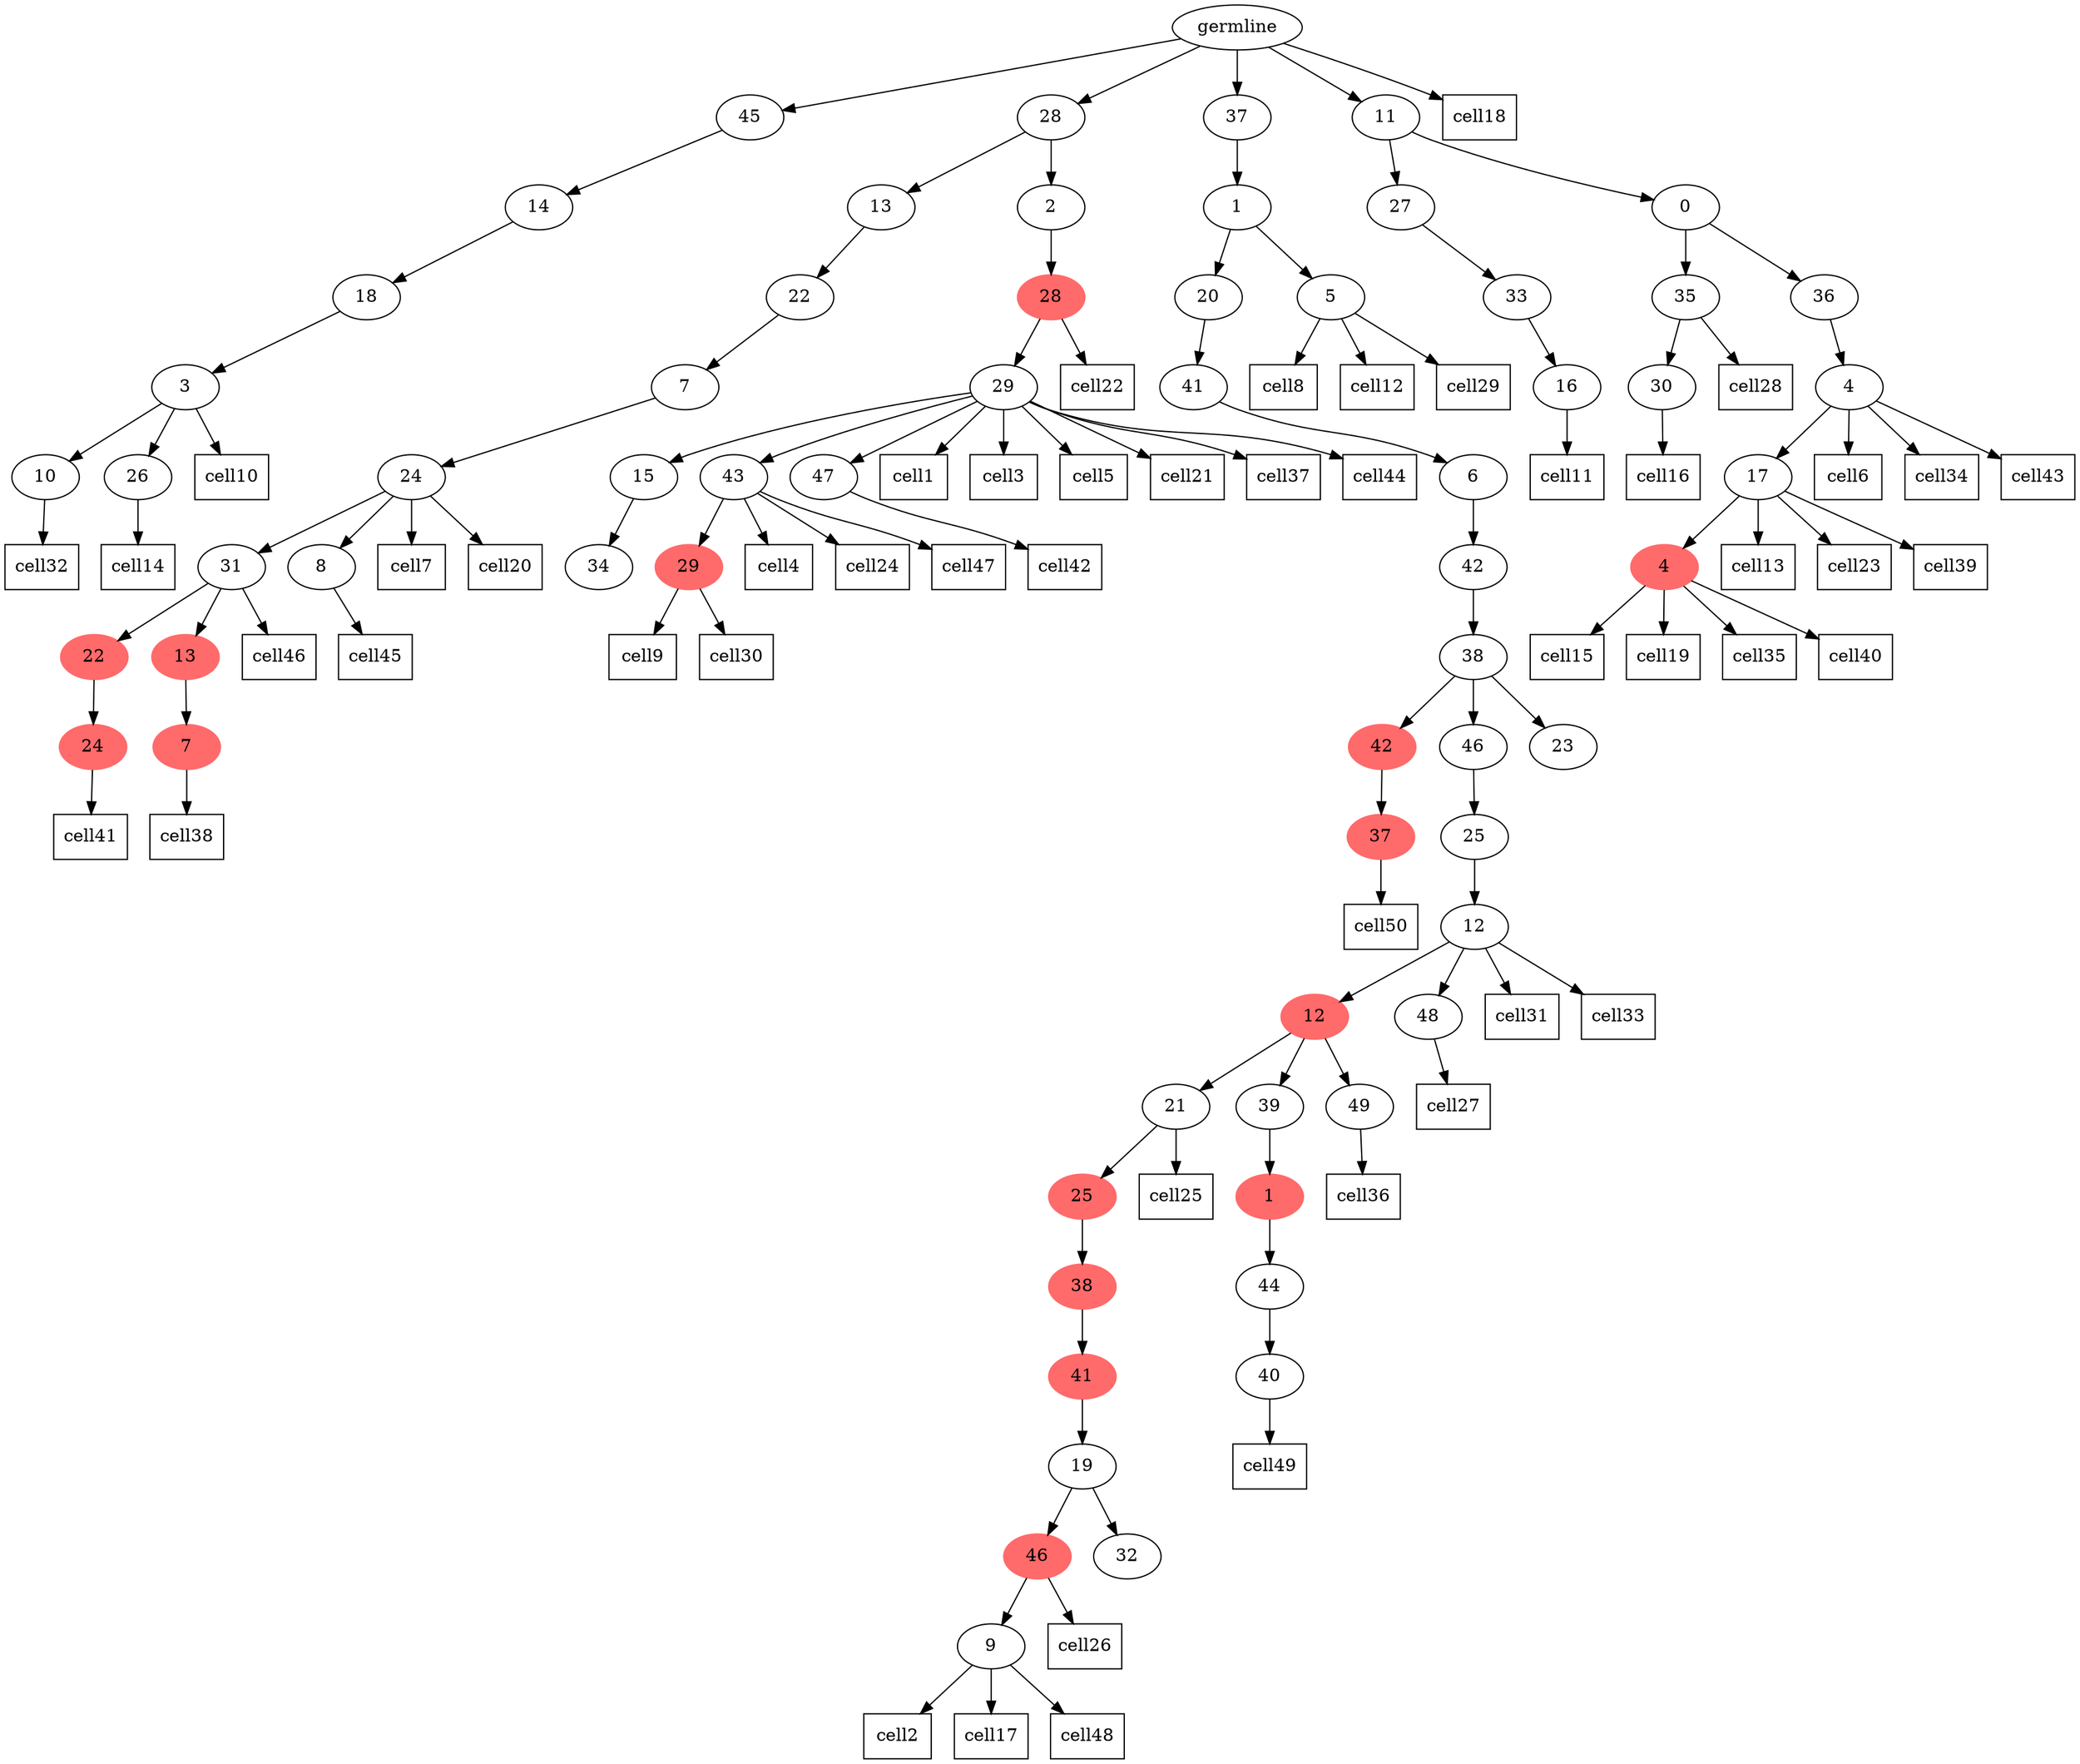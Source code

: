 digraph g {
	"63" -> "64";
	"64" [label="10"];
	"63" -> "65";
	"65" [label="26"];
	"62" -> "63";
	"63" [label="3"];
	"61" -> "62";
	"62" [label="18"];
	"60" -> "61";
	"61" [label="14"];
	"58" -> "59";
	"59" [color=indianred1, style=filled, label="24"];
	"56" -> "57";
	"57" [color=indianred1, style=filled, label="7"];
	"55" -> "56";
	"56" [color=indianred1, style=filled, label="13"];
	"55" -> "58";
	"58" [color=indianred1, style=filled, label="22"];
	"53" -> "54";
	"54" [label="8"];
	"53" -> "55";
	"55" [label="31"];
	"52" -> "53";
	"53" [label="24"];
	"51" -> "52";
	"52" [label="7"];
	"50" -> "51";
	"51" [label="22"];
	"48" -> "49";
	"49" [label="34"];
	"46" -> "47";
	"47" [color=indianred1, style=filled, label="29"];
	"44" -> "45";
	"45" [label="47"];
	"44" -> "46";
	"46" [label="43"];
	"44" -> "48";
	"48" [label="15"];
	"43" -> "44";
	"44" [label="29"];
	"42" -> "43";
	"43" [color=indianred1, style=filled, label="28"];
	"41" -> "42";
	"42" [label="2"];
	"41" -> "50";
	"50" [label="13"];
	"38" -> "39";
	"39" [color=indianred1, style=filled, label="37"];
	"34" -> "35";
	"35" [label="9"];
	"33" -> "34";
	"34" [color=indianred1, style=filled, label="46"];
	"33" -> "36";
	"36" [label="32"];
	"32" -> "33";
	"33" [label="19"];
	"31" -> "32";
	"32" [color=indianred1, style=filled, label="41"];
	"30" -> "31";
	"31" [color=indianred1, style=filled, label="38"];
	"29" -> "30";
	"30" [color=indianred1, style=filled, label="25"];
	"27" -> "28";
	"28" [label="40"];
	"26" -> "27";
	"27" [label="44"];
	"25" -> "26";
	"26" [color=indianred1, style=filled, label="1"];
	"23" -> "24";
	"24" [label="49"];
	"23" -> "25";
	"25" [label="39"];
	"23" -> "29";
	"29" [label="21"];
	"21" -> "22";
	"22" [label="48"];
	"21" -> "23";
	"23" [color=indianred1, style=filled, label="12"];
	"20" -> "21";
	"21" [label="12"];
	"19" -> "20";
	"20" [label="25"];
	"18" -> "19";
	"19" [label="46"];
	"18" -> "37";
	"37" [label="23"];
	"18" -> "38";
	"38" [color=indianred1, style=filled, label="42"];
	"17" -> "18";
	"18" [label="38"];
	"16" -> "17";
	"17" [label="42"];
	"15" -> "16";
	"16" [label="6"];
	"14" -> "15";
	"15" [label="41"];
	"13" -> "14";
	"14" [label="20"];
	"13" -> "40";
	"40" [label="5"];
	"12" -> "13";
	"13" [label="1"];
	"10" -> "11";
	"11" [label="16"];
	"9" -> "10";
	"10" [label="33"];
	"7" -> "8";
	"8" [label="30"];
	"5" -> "6";
	"6" [color=indianred1, style=filled, label="4"];
	"4" -> "5";
	"5" [label="17"];
	"3" -> "4";
	"4" [label="4"];
	"2" -> "3";
	"3" [label="36"];
	"2" -> "7";
	"7" [label="35"];
	"1" -> "2";
	"2" [label="0"];
	"1" -> "9";
	"9" [label="27"];
	"0" -> "1";
	"1" [label="11"];
	"0" -> "12";
	"12" [label="37"];
	"0" -> "41";
	"41" [label="28"];
	"0" -> "60";
	"60" [label="45"];
	"0" [label="germline"];
	"44" -> cell1;
	cell1 [shape=box]
	"35" -> cell2;
	cell2 [shape=box]
	"44" -> cell3;
	cell3 [shape=box]
	"46" -> cell4;
	cell4 [shape=box]
	"44" -> cell5;
	cell5 [shape=box]
	"4" -> cell6;
	cell6 [shape=box]
	"53" -> cell7;
	cell7 [shape=box]
	"40" -> cell8;
	cell8 [shape=box]
	"47" -> cell9;
	cell9 [shape=box]
	"63" -> cell10;
	cell10 [shape=box]
	"11" -> cell11;
	cell11 [shape=box]
	"40" -> cell12;
	cell12 [shape=box]
	"5" -> cell13;
	cell13 [shape=box]
	"65" -> cell14;
	cell14 [shape=box]
	"6" -> cell15;
	cell15 [shape=box]
	"8" -> cell16;
	cell16 [shape=box]
	"35" -> cell17;
	cell17 [shape=box]
	"0" -> cell18;
	cell18 [shape=box]
	"6" -> cell19;
	cell19 [shape=box]
	"53" -> cell20;
	cell20 [shape=box]
	"44" -> cell21;
	cell21 [shape=box]
	"43" -> cell22;
	cell22 [shape=box]
	"5" -> cell23;
	cell23 [shape=box]
	"46" -> cell24;
	cell24 [shape=box]
	"29" -> cell25;
	cell25 [shape=box]
	"34" -> cell26;
	cell26 [shape=box]
	"22" -> cell27;
	cell27 [shape=box]
	"7" -> cell28;
	cell28 [shape=box]
	"40" -> cell29;
	cell29 [shape=box]
	"47" -> cell30;
	cell30 [shape=box]
	"21" -> cell31;
	cell31 [shape=box]
	"64" -> cell32;
	cell32 [shape=box]
	"21" -> cell33;
	cell33 [shape=box]
	"4" -> cell34;
	cell34 [shape=box]
	"6" -> cell35;
	cell35 [shape=box]
	"24" -> cell36;
	cell36 [shape=box]
	"44" -> cell37;
	cell37 [shape=box]
	"57" -> cell38;
	cell38 [shape=box]
	"5" -> cell39;
	cell39 [shape=box]
	"6" -> cell40;
	cell40 [shape=box]
	"59" -> cell41;
	cell41 [shape=box]
	"45" -> cell42;
	cell42 [shape=box]
	"4" -> cell43;
	cell43 [shape=box]
	"44" -> cell44;
	cell44 [shape=box]
	"54" -> cell45;
	cell45 [shape=box]
	"55" -> cell46;
	cell46 [shape=box]
	"46" -> cell47;
	cell47 [shape=box]
	"35" -> cell48;
	cell48 [shape=box]
	"28" -> cell49;
	cell49 [shape=box]
	"39" -> cell50;
	cell50 [shape=box]
}
